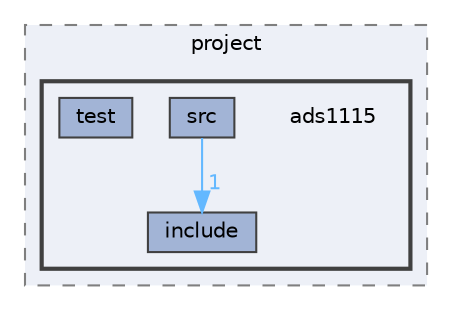 digraph "Software/Firmware/project/ads1115"
{
 // LATEX_PDF_SIZE
  bgcolor="transparent";
  edge [fontname=Helvetica,fontsize=10,labelfontname=Helvetica,labelfontsize=10];
  node [fontname=Helvetica,fontsize=10,shape=box,height=0.2,width=0.4];
  compound=true
  subgraph clusterdir_0f05551bec2e356b5b4633bda4b6fd8d {
    graph [ bgcolor="#edf0f7", pencolor="grey50", label="project", fontname=Helvetica,fontsize=10 style="filled,dashed", URL="dir_0f05551bec2e356b5b4633bda4b6fd8d.html",tooltip=""]
  subgraph clusterdir_970d6700fad0eea1fd73061d0f7b3c90 {
    graph [ bgcolor="#edf0f7", pencolor="grey25", label="", fontname=Helvetica,fontsize=10 style="filled,bold", URL="dir_970d6700fad0eea1fd73061d0f7b3c90.html",tooltip=""]
    dir_970d6700fad0eea1fd73061d0f7b3c90 [shape=plaintext, label="ads1115"];
  dir_36995afa01e04bb4b2112f7dcb1941d5 [label="include", fillcolor="#a2b4d6", color="grey25", style="filled", URL="dir_36995afa01e04bb4b2112f7dcb1941d5.html",tooltip=""];
  dir_839fbf753b9e0f13760fe2f9af0b11b6 [label="src", fillcolor="#a2b4d6", color="grey25", style="filled", URL="dir_839fbf753b9e0f13760fe2f9af0b11b6.html",tooltip=""];
  dir_b2a39cbd27805c787303656554d7fe53 [label="test", fillcolor="#a2b4d6", color="grey25", style="filled", URL="dir_b2a39cbd27805c787303656554d7fe53.html",tooltip=""];
  }
  }
  dir_839fbf753b9e0f13760fe2f9af0b11b6->dir_36995afa01e04bb4b2112f7dcb1941d5 [headlabel="1", labeldistance=1.5 headhref="dir_000015_000005.html" href="dir_000015_000005.html" color="steelblue1" fontcolor="steelblue1"];
}
